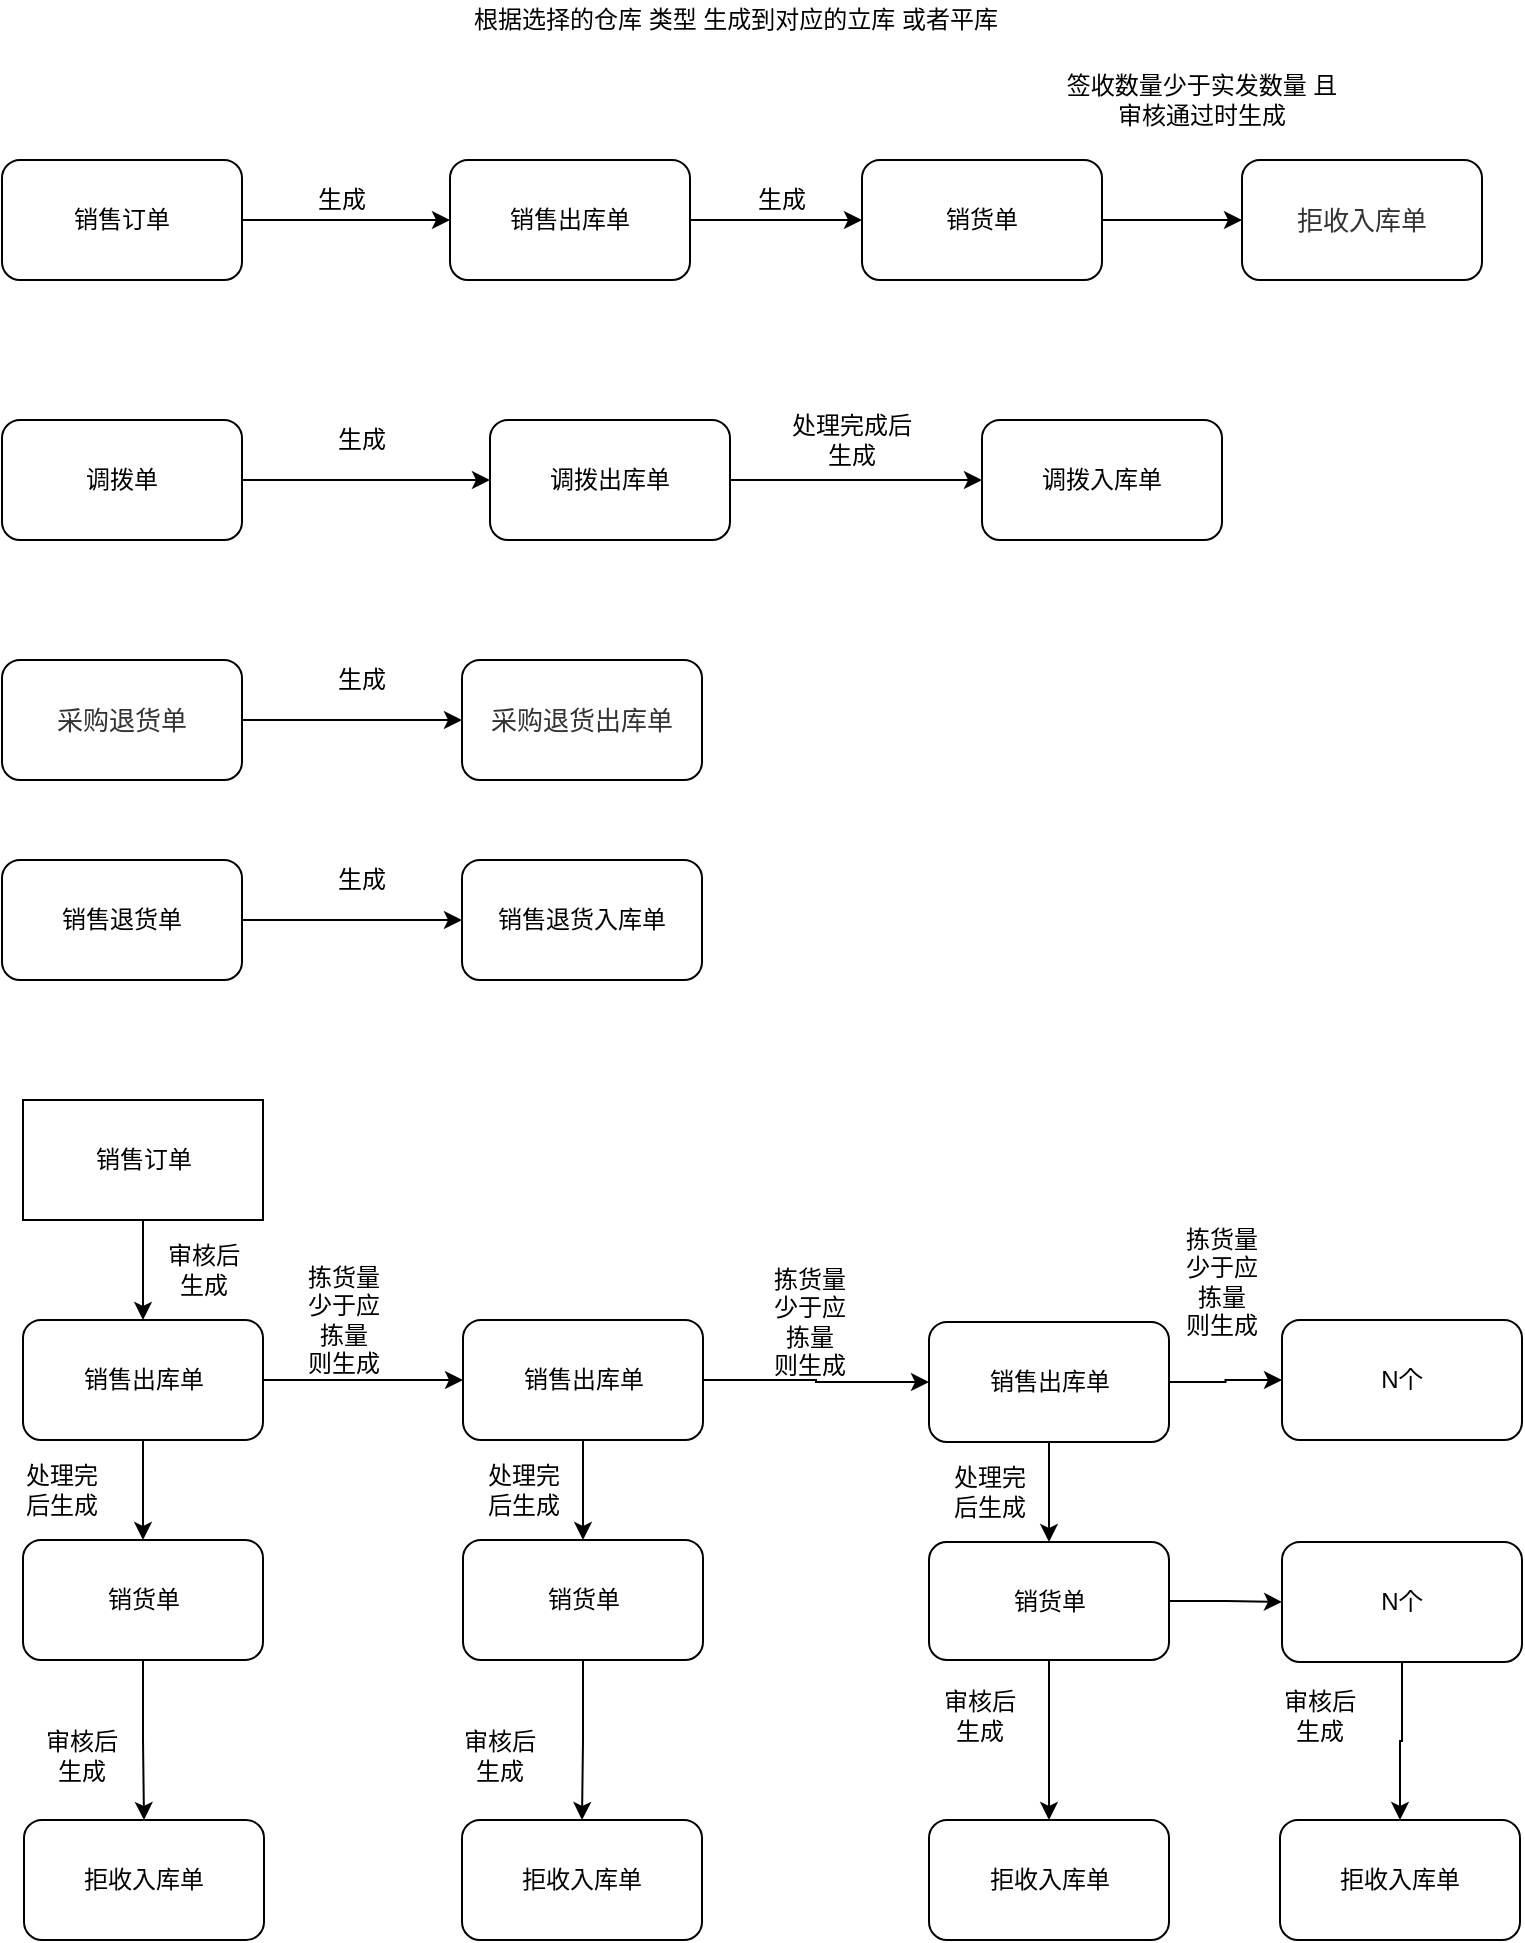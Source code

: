 <mxfile version="14.8.4" type="github">
  <diagram id="t-4Y7Y0Egl3iwmAaFjbk" name="Page-1">
    <mxGraphModel dx="1387" dy="751" grid="1" gridSize="10" guides="1" tooltips="1" connect="1" arrows="1" fold="1" page="1" pageScale="1" pageWidth="827" pageHeight="1169" math="0" shadow="0">
      <root>
        <mxCell id="0" />
        <mxCell id="1" parent="0" />
        <mxCell id="rSpn4YCXYYX2nCcFRK03-3" style="edgeStyle=orthogonalEdgeStyle;rounded=0;orthogonalLoop=1;jettySize=auto;html=1;exitX=1;exitY=0.5;exitDx=0;exitDy=0;entryX=0;entryY=0.5;entryDx=0;entryDy=0;" parent="1" source="rSpn4YCXYYX2nCcFRK03-1" target="rSpn4YCXYYX2nCcFRK03-2" edge="1">
          <mxGeometry relative="1" as="geometry" />
        </mxCell>
        <mxCell id="rSpn4YCXYYX2nCcFRK03-1" value="销售订单" style="rounded=1;whiteSpace=wrap;html=1;" parent="1" vertex="1">
          <mxGeometry x="50" y="130" width="120" height="60" as="geometry" />
        </mxCell>
        <mxCell id="rSpn4YCXYYX2nCcFRK03-5" style="edgeStyle=orthogonalEdgeStyle;rounded=0;orthogonalLoop=1;jettySize=auto;html=1;exitX=1;exitY=0.5;exitDx=0;exitDy=0;entryX=0;entryY=0.5;entryDx=0;entryDy=0;" parent="1" source="rSpn4YCXYYX2nCcFRK03-2" target="rSpn4YCXYYX2nCcFRK03-4" edge="1">
          <mxGeometry relative="1" as="geometry" />
        </mxCell>
        <mxCell id="rSpn4YCXYYX2nCcFRK03-2" value="销售出库单" style="rounded=1;whiteSpace=wrap;html=1;" parent="1" vertex="1">
          <mxGeometry x="274" y="130" width="120" height="60" as="geometry" />
        </mxCell>
        <mxCell id="rSpn4YCXYYX2nCcFRK03-9" style="edgeStyle=orthogonalEdgeStyle;rounded=0;orthogonalLoop=1;jettySize=auto;html=1;exitX=1;exitY=0.5;exitDx=0;exitDy=0;entryX=0;entryY=0.5;entryDx=0;entryDy=0;" parent="1" source="rSpn4YCXYYX2nCcFRK03-4" target="rSpn4YCXYYX2nCcFRK03-8" edge="1">
          <mxGeometry relative="1" as="geometry" />
        </mxCell>
        <mxCell id="rSpn4YCXYYX2nCcFRK03-4" value="销货单" style="rounded=1;whiteSpace=wrap;html=1;" parent="1" vertex="1">
          <mxGeometry x="480" y="130" width="120" height="60" as="geometry" />
        </mxCell>
        <mxCell id="rSpn4YCXYYX2nCcFRK03-6" value="生成" style="text;html=1;strokeColor=none;fillColor=none;align=center;verticalAlign=middle;whiteSpace=wrap;rounded=0;" parent="1" vertex="1">
          <mxGeometry x="200" y="140" width="40" height="20" as="geometry" />
        </mxCell>
        <mxCell id="rSpn4YCXYYX2nCcFRK03-7" value="生成" style="text;html=1;strokeColor=none;fillColor=none;align=center;verticalAlign=middle;whiteSpace=wrap;rounded=0;" parent="1" vertex="1">
          <mxGeometry x="420" y="140" width="40" height="20" as="geometry" />
        </mxCell>
        <mxCell id="rSpn4YCXYYX2nCcFRK03-8" value="&lt;span style=&quot;color: rgb(51 , 51 , 51) ; font-family: &amp;#34;arial normal&amp;#34; , &amp;#34;arial&amp;#34; , sans-serif ; font-size: 13px&quot;&gt;拒收入库单&lt;/span&gt;" style="rounded=1;whiteSpace=wrap;html=1;" parent="1" vertex="1">
          <mxGeometry x="670" y="130" width="120" height="60" as="geometry" />
        </mxCell>
        <mxCell id="rSpn4YCXYYX2nCcFRK03-11" value="根据选择的仓库 类型 生成到对应的立库 或者平库" style="text;html=1;strokeColor=none;fillColor=none;align=center;verticalAlign=middle;whiteSpace=wrap;rounded=0;" parent="1" vertex="1">
          <mxGeometry x="274" y="50" width="286" height="20" as="geometry" />
        </mxCell>
        <mxCell id="rSpn4YCXYYX2nCcFRK03-17" style="edgeStyle=orthogonalEdgeStyle;rounded=0;orthogonalLoop=1;jettySize=auto;html=1;exitX=1;exitY=0.5;exitDx=0;exitDy=0;entryX=0;entryY=0.5;entryDx=0;entryDy=0;" parent="1" source="rSpn4YCXYYX2nCcFRK03-12" target="rSpn4YCXYYX2nCcFRK03-13" edge="1">
          <mxGeometry relative="1" as="geometry" />
        </mxCell>
        <mxCell id="rSpn4YCXYYX2nCcFRK03-12" value="调拨单" style="rounded=1;whiteSpace=wrap;html=1;" parent="1" vertex="1">
          <mxGeometry x="50" y="260" width="120" height="60" as="geometry" />
        </mxCell>
        <mxCell id="rSpn4YCXYYX2nCcFRK03-21" style="edgeStyle=orthogonalEdgeStyle;rounded=0;orthogonalLoop=1;jettySize=auto;html=1;exitX=1;exitY=0.5;exitDx=0;exitDy=0;entryX=0;entryY=0.5;entryDx=0;entryDy=0;" parent="1" source="rSpn4YCXYYX2nCcFRK03-13" target="rSpn4YCXYYX2nCcFRK03-14" edge="1">
          <mxGeometry relative="1" as="geometry" />
        </mxCell>
        <mxCell id="rSpn4YCXYYX2nCcFRK03-13" value="调拨出库单" style="rounded=1;whiteSpace=wrap;html=1;" parent="1" vertex="1">
          <mxGeometry x="294" y="260" width="120" height="60" as="geometry" />
        </mxCell>
        <mxCell id="rSpn4YCXYYX2nCcFRK03-14" value="调拨入库单" style="rounded=1;whiteSpace=wrap;html=1;" parent="1" vertex="1">
          <mxGeometry x="540" y="260" width="120" height="60" as="geometry" />
        </mxCell>
        <mxCell id="rSpn4YCXYYX2nCcFRK03-20" value="生成" style="text;html=1;strokeColor=none;fillColor=none;align=center;verticalAlign=middle;whiteSpace=wrap;rounded=0;" parent="1" vertex="1">
          <mxGeometry x="210" y="260" width="40" height="20" as="geometry" />
        </mxCell>
        <mxCell id="rSpn4YCXYYX2nCcFRK03-22" value="处理完成后生成" style="text;html=1;strokeColor=none;fillColor=none;align=center;verticalAlign=middle;whiteSpace=wrap;rounded=0;" parent="1" vertex="1">
          <mxGeometry x="440" y="260" width="70" height="20" as="geometry" />
        </mxCell>
        <mxCell id="QGsb-GHNSpYOpkWVe1ox-3" style="edgeStyle=orthogonalEdgeStyle;rounded=0;orthogonalLoop=1;jettySize=auto;html=1;exitX=1;exitY=0.5;exitDx=0;exitDy=0;entryX=0;entryY=0.5;entryDx=0;entryDy=0;" parent="1" source="QGsb-GHNSpYOpkWVe1ox-1" target="QGsb-GHNSpYOpkWVe1ox-2" edge="1">
          <mxGeometry relative="1" as="geometry" />
        </mxCell>
        <mxCell id="QGsb-GHNSpYOpkWVe1ox-1" value="&lt;span style=&quot;color: rgb(51 , 51 , 51) ; font-family: &amp;#34;microsoftyahei&amp;#34; , , sans-serif ; font-size: 13px&quot;&gt;采购退货单&lt;/span&gt;" style="rounded=1;whiteSpace=wrap;html=1;" parent="1" vertex="1">
          <mxGeometry x="50" y="380" width="120" height="60" as="geometry" />
        </mxCell>
        <mxCell id="QGsb-GHNSpYOpkWVe1ox-2" value="&lt;span style=&quot;color: rgb(51 , 51 , 51) ; font-family: &amp;#34;microsoftyahei&amp;#34; , , sans-serif ; font-size: 13px&quot;&gt;采购退货出库单&lt;/span&gt;" style="rounded=1;whiteSpace=wrap;html=1;" parent="1" vertex="1">
          <mxGeometry x="280" y="380" width="120" height="60" as="geometry" />
        </mxCell>
        <mxCell id="QGsb-GHNSpYOpkWVe1ox-4" value="生成" style="text;html=1;strokeColor=none;fillColor=none;align=center;verticalAlign=middle;whiteSpace=wrap;rounded=0;" parent="1" vertex="1">
          <mxGeometry x="210" y="380" width="40" height="20" as="geometry" />
        </mxCell>
        <mxCell id="QGsb-GHNSpYOpkWVe1ox-7" style="edgeStyle=orthogonalEdgeStyle;rounded=0;orthogonalLoop=1;jettySize=auto;html=1;exitX=1;exitY=0.5;exitDx=0;exitDy=0;entryX=0;entryY=0.5;entryDx=0;entryDy=0;" parent="1" source="QGsb-GHNSpYOpkWVe1ox-5" target="QGsb-GHNSpYOpkWVe1ox-6" edge="1">
          <mxGeometry relative="1" as="geometry" />
        </mxCell>
        <mxCell id="QGsb-GHNSpYOpkWVe1ox-5" value="销售退货单" style="rounded=1;whiteSpace=wrap;html=1;" parent="1" vertex="1">
          <mxGeometry x="50" y="480" width="120" height="60" as="geometry" />
        </mxCell>
        <mxCell id="QGsb-GHNSpYOpkWVe1ox-6" value="销售退货入库单" style="rounded=1;whiteSpace=wrap;html=1;" parent="1" vertex="1">
          <mxGeometry x="280" y="480" width="120" height="60" as="geometry" />
        </mxCell>
        <mxCell id="QGsb-GHNSpYOpkWVe1ox-8" value="生成" style="text;html=1;strokeColor=none;fillColor=none;align=center;verticalAlign=middle;whiteSpace=wrap;rounded=0;" parent="1" vertex="1">
          <mxGeometry x="210" y="480" width="40" height="20" as="geometry" />
        </mxCell>
        <mxCell id="o1FIK1EitSxrQL2c7iuE-5" value="签收数量少于实发数量 且审核通过时生成" style="text;html=1;strokeColor=none;fillColor=none;align=center;verticalAlign=middle;whiteSpace=wrap;rounded=0;" vertex="1" parent="1">
          <mxGeometry x="580" y="70" width="140" height="60" as="geometry" />
        </mxCell>
        <mxCell id="o1FIK1EitSxrQL2c7iuE-15" style="edgeStyle=orthogonalEdgeStyle;rounded=0;orthogonalLoop=1;jettySize=auto;html=1;exitX=0.5;exitY=1;exitDx=0;exitDy=0;entryX=0.5;entryY=0;entryDx=0;entryDy=0;" edge="1" parent="1" source="o1FIK1EitSxrQL2c7iuE-13" target="o1FIK1EitSxrQL2c7iuE-14">
          <mxGeometry relative="1" as="geometry" />
        </mxCell>
        <mxCell id="o1FIK1EitSxrQL2c7iuE-13" value="销售订单" style="rounded=0;whiteSpace=wrap;html=1;" vertex="1" parent="1">
          <mxGeometry x="60.5" y="600" width="120" height="60" as="geometry" />
        </mxCell>
        <mxCell id="o1FIK1EitSxrQL2c7iuE-18" style="edgeStyle=orthogonalEdgeStyle;rounded=0;orthogonalLoop=1;jettySize=auto;html=1;exitX=0.5;exitY=1;exitDx=0;exitDy=0;" edge="1" parent="1" source="o1FIK1EitSxrQL2c7iuE-14" target="o1FIK1EitSxrQL2c7iuE-17">
          <mxGeometry relative="1" as="geometry" />
        </mxCell>
        <mxCell id="o1FIK1EitSxrQL2c7iuE-22" style="edgeStyle=orthogonalEdgeStyle;rounded=0;orthogonalLoop=1;jettySize=auto;html=1;exitX=1;exitY=0.5;exitDx=0;exitDy=0;" edge="1" parent="1" source="o1FIK1EitSxrQL2c7iuE-14" target="o1FIK1EitSxrQL2c7iuE-21">
          <mxGeometry relative="1" as="geometry" />
        </mxCell>
        <mxCell id="o1FIK1EitSxrQL2c7iuE-14" value="销售出库单" style="rounded=1;whiteSpace=wrap;html=1;" vertex="1" parent="1">
          <mxGeometry x="60.5" y="710" width="120" height="60" as="geometry" />
        </mxCell>
        <mxCell id="o1FIK1EitSxrQL2c7iuE-16" value="审核后生成" style="text;html=1;strokeColor=none;fillColor=none;align=center;verticalAlign=middle;whiteSpace=wrap;rounded=0;" vertex="1" parent="1">
          <mxGeometry x="130.5" y="675" width="40" height="20" as="geometry" />
        </mxCell>
        <mxCell id="o1FIK1EitSxrQL2c7iuE-38" style="edgeStyle=orthogonalEdgeStyle;rounded=0;orthogonalLoop=1;jettySize=auto;html=1;exitX=0.5;exitY=1;exitDx=0;exitDy=0;entryX=0.5;entryY=0;entryDx=0;entryDy=0;" edge="1" parent="1" source="o1FIK1EitSxrQL2c7iuE-17" target="o1FIK1EitSxrQL2c7iuE-37">
          <mxGeometry relative="1" as="geometry" />
        </mxCell>
        <mxCell id="o1FIK1EitSxrQL2c7iuE-17" value="销货单" style="rounded=1;whiteSpace=wrap;html=1;" vertex="1" parent="1">
          <mxGeometry x="60.5" y="820" width="120" height="60" as="geometry" />
        </mxCell>
        <mxCell id="o1FIK1EitSxrQL2c7iuE-19" value="处理完后生成" style="text;html=1;strokeColor=none;fillColor=none;align=center;verticalAlign=middle;whiteSpace=wrap;rounded=0;" vertex="1" parent="1">
          <mxGeometry x="59.5" y="785" width="40" height="20" as="geometry" />
        </mxCell>
        <mxCell id="o1FIK1EitSxrQL2c7iuE-25" style="edgeStyle=orthogonalEdgeStyle;rounded=0;orthogonalLoop=1;jettySize=auto;html=1;exitX=0.5;exitY=1;exitDx=0;exitDy=0;entryX=0.5;entryY=0;entryDx=0;entryDy=0;" edge="1" parent="1" source="o1FIK1EitSxrQL2c7iuE-21" target="o1FIK1EitSxrQL2c7iuE-24">
          <mxGeometry relative="1" as="geometry" />
        </mxCell>
        <mxCell id="o1FIK1EitSxrQL2c7iuE-32" style="edgeStyle=orthogonalEdgeStyle;rounded=0;orthogonalLoop=1;jettySize=auto;html=1;" edge="1" parent="1" source="o1FIK1EitSxrQL2c7iuE-21" target="o1FIK1EitSxrQL2c7iuE-28">
          <mxGeometry relative="1" as="geometry" />
        </mxCell>
        <mxCell id="o1FIK1EitSxrQL2c7iuE-21" value="销售出库单" style="rounded=1;whiteSpace=wrap;html=1;" vertex="1" parent="1">
          <mxGeometry x="280.5" y="710" width="120" height="60" as="geometry" />
        </mxCell>
        <mxCell id="o1FIK1EitSxrQL2c7iuE-23" value="拣货量少于应拣量 则生成" style="text;html=1;strokeColor=none;fillColor=none;align=center;verticalAlign=middle;whiteSpace=wrap;rounded=0;" vertex="1" parent="1">
          <mxGeometry x="200.5" y="700" width="40" height="20" as="geometry" />
        </mxCell>
        <mxCell id="o1FIK1EitSxrQL2c7iuE-58" style="edgeStyle=orthogonalEdgeStyle;rounded=0;orthogonalLoop=1;jettySize=auto;html=1;exitX=0.5;exitY=1;exitDx=0;exitDy=0;" edge="1" parent="1" source="o1FIK1EitSxrQL2c7iuE-24" target="o1FIK1EitSxrQL2c7iuE-52">
          <mxGeometry relative="1" as="geometry" />
        </mxCell>
        <mxCell id="o1FIK1EitSxrQL2c7iuE-24" value="销货单" style="rounded=1;whiteSpace=wrap;html=1;" vertex="1" parent="1">
          <mxGeometry x="280.5" y="820" width="120" height="60" as="geometry" />
        </mxCell>
        <mxCell id="o1FIK1EitSxrQL2c7iuE-26" value="处理完后生成" style="text;html=1;strokeColor=none;fillColor=none;align=center;verticalAlign=middle;whiteSpace=wrap;rounded=0;" vertex="1" parent="1">
          <mxGeometry x="290.5" y="785" width="40" height="20" as="geometry" />
        </mxCell>
        <mxCell id="o1FIK1EitSxrQL2c7iuE-27" style="edgeStyle=orthogonalEdgeStyle;rounded=0;orthogonalLoop=1;jettySize=auto;html=1;exitX=0.5;exitY=1;exitDx=0;exitDy=0;entryX=0.5;entryY=0;entryDx=0;entryDy=0;" edge="1" parent="1" source="o1FIK1EitSxrQL2c7iuE-28" target="o1FIK1EitSxrQL2c7iuE-30">
          <mxGeometry relative="1" as="geometry" />
        </mxCell>
        <mxCell id="o1FIK1EitSxrQL2c7iuE-35" style="edgeStyle=orthogonalEdgeStyle;rounded=0;orthogonalLoop=1;jettySize=auto;html=1;exitX=1;exitY=0.5;exitDx=0;exitDy=0;entryX=0;entryY=0.5;entryDx=0;entryDy=0;" edge="1" parent="1" source="o1FIK1EitSxrQL2c7iuE-28" target="o1FIK1EitSxrQL2c7iuE-33">
          <mxGeometry relative="1" as="geometry" />
        </mxCell>
        <mxCell id="o1FIK1EitSxrQL2c7iuE-28" value="销售出库单" style="rounded=1;whiteSpace=wrap;html=1;" vertex="1" parent="1">
          <mxGeometry x="513.5" y="711" width="120" height="60" as="geometry" />
        </mxCell>
        <mxCell id="o1FIK1EitSxrQL2c7iuE-29" value="拣货量少于应拣量 则生成" style="text;html=1;strokeColor=none;fillColor=none;align=center;verticalAlign=middle;whiteSpace=wrap;rounded=0;" vertex="1" parent="1">
          <mxGeometry x="433.5" y="701" width="40" height="20" as="geometry" />
        </mxCell>
        <mxCell id="o1FIK1EitSxrQL2c7iuE-36" style="edgeStyle=orthogonalEdgeStyle;rounded=0;orthogonalLoop=1;jettySize=auto;html=1;exitX=1;exitY=0.5;exitDx=0;exitDy=0;" edge="1" parent="1" source="o1FIK1EitSxrQL2c7iuE-30" target="o1FIK1EitSxrQL2c7iuE-34">
          <mxGeometry relative="1" as="geometry" />
        </mxCell>
        <mxCell id="o1FIK1EitSxrQL2c7iuE-59" style="edgeStyle=orthogonalEdgeStyle;rounded=0;orthogonalLoop=1;jettySize=auto;html=1;exitX=0.5;exitY=1;exitDx=0;exitDy=0;entryX=0.5;entryY=0;entryDx=0;entryDy=0;" edge="1" parent="1" source="o1FIK1EitSxrQL2c7iuE-30" target="o1FIK1EitSxrQL2c7iuE-54">
          <mxGeometry relative="1" as="geometry" />
        </mxCell>
        <mxCell id="o1FIK1EitSxrQL2c7iuE-30" value="销货单" style="rounded=1;whiteSpace=wrap;html=1;" vertex="1" parent="1">
          <mxGeometry x="513.5" y="821" width="120" height="59" as="geometry" />
        </mxCell>
        <mxCell id="o1FIK1EitSxrQL2c7iuE-31" value="处理完后生成" style="text;html=1;strokeColor=none;fillColor=none;align=center;verticalAlign=middle;whiteSpace=wrap;rounded=0;" vertex="1" parent="1">
          <mxGeometry x="523.5" y="786" width="40" height="20" as="geometry" />
        </mxCell>
        <mxCell id="o1FIK1EitSxrQL2c7iuE-33" value="N个" style="rounded=1;whiteSpace=wrap;html=1;" vertex="1" parent="1">
          <mxGeometry x="690" y="710" width="120" height="60" as="geometry" />
        </mxCell>
        <mxCell id="o1FIK1EitSxrQL2c7iuE-60" style="edgeStyle=orthogonalEdgeStyle;rounded=0;orthogonalLoop=1;jettySize=auto;html=1;exitX=0.5;exitY=1;exitDx=0;exitDy=0;entryX=0.5;entryY=0;entryDx=0;entryDy=0;" edge="1" parent="1" source="o1FIK1EitSxrQL2c7iuE-34" target="o1FIK1EitSxrQL2c7iuE-56">
          <mxGeometry relative="1" as="geometry" />
        </mxCell>
        <mxCell id="o1FIK1EitSxrQL2c7iuE-34" value="N个" style="rounded=1;whiteSpace=wrap;html=1;" vertex="1" parent="1">
          <mxGeometry x="690" y="821" width="120" height="60" as="geometry" />
        </mxCell>
        <mxCell id="o1FIK1EitSxrQL2c7iuE-37" value="拒收入库单" style="rounded=1;whiteSpace=wrap;html=1;" vertex="1" parent="1">
          <mxGeometry x="61" y="960" width="120" height="60" as="geometry" />
        </mxCell>
        <mxCell id="o1FIK1EitSxrQL2c7iuE-39" value="审核后生成" style="text;html=1;strokeColor=none;fillColor=none;align=center;verticalAlign=middle;whiteSpace=wrap;rounded=0;" vertex="1" parent="1">
          <mxGeometry x="70" y="920" width="40" height="15" as="geometry" />
        </mxCell>
        <mxCell id="o1FIK1EitSxrQL2c7iuE-52" value="拒收入库单" style="rounded=1;whiteSpace=wrap;html=1;" vertex="1" parent="1">
          <mxGeometry x="280" y="960" width="120" height="60" as="geometry" />
        </mxCell>
        <mxCell id="o1FIK1EitSxrQL2c7iuE-53" value="审核后生成" style="text;html=1;strokeColor=none;fillColor=none;align=center;verticalAlign=middle;whiteSpace=wrap;rounded=0;" vertex="1" parent="1">
          <mxGeometry x="279" y="920" width="40" height="15" as="geometry" />
        </mxCell>
        <mxCell id="o1FIK1EitSxrQL2c7iuE-54" value="拒收入库单" style="rounded=1;whiteSpace=wrap;html=1;" vertex="1" parent="1">
          <mxGeometry x="513.5" y="960" width="120" height="60" as="geometry" />
        </mxCell>
        <mxCell id="o1FIK1EitSxrQL2c7iuE-55" value="审核后生成" style="text;html=1;strokeColor=none;fillColor=none;align=center;verticalAlign=middle;whiteSpace=wrap;rounded=0;" vertex="1" parent="1">
          <mxGeometry x="519" y="900" width="40" height="15" as="geometry" />
        </mxCell>
        <mxCell id="o1FIK1EitSxrQL2c7iuE-56" value="拒收入库单" style="rounded=1;whiteSpace=wrap;html=1;" vertex="1" parent="1">
          <mxGeometry x="689" y="960" width="120" height="60" as="geometry" />
        </mxCell>
        <mxCell id="o1FIK1EitSxrQL2c7iuE-57" value="审核后生成" style="text;html=1;strokeColor=none;fillColor=none;align=center;verticalAlign=middle;whiteSpace=wrap;rounded=0;" vertex="1" parent="1">
          <mxGeometry x="689" y="900" width="40" height="15" as="geometry" />
        </mxCell>
        <mxCell id="o1FIK1EitSxrQL2c7iuE-61" value="拣货量少于应拣量 则生成" style="text;html=1;strokeColor=none;fillColor=none;align=center;verticalAlign=middle;whiteSpace=wrap;rounded=0;" vertex="1" parent="1">
          <mxGeometry x="640" y="681" width="40" height="20" as="geometry" />
        </mxCell>
      </root>
    </mxGraphModel>
  </diagram>
</mxfile>
